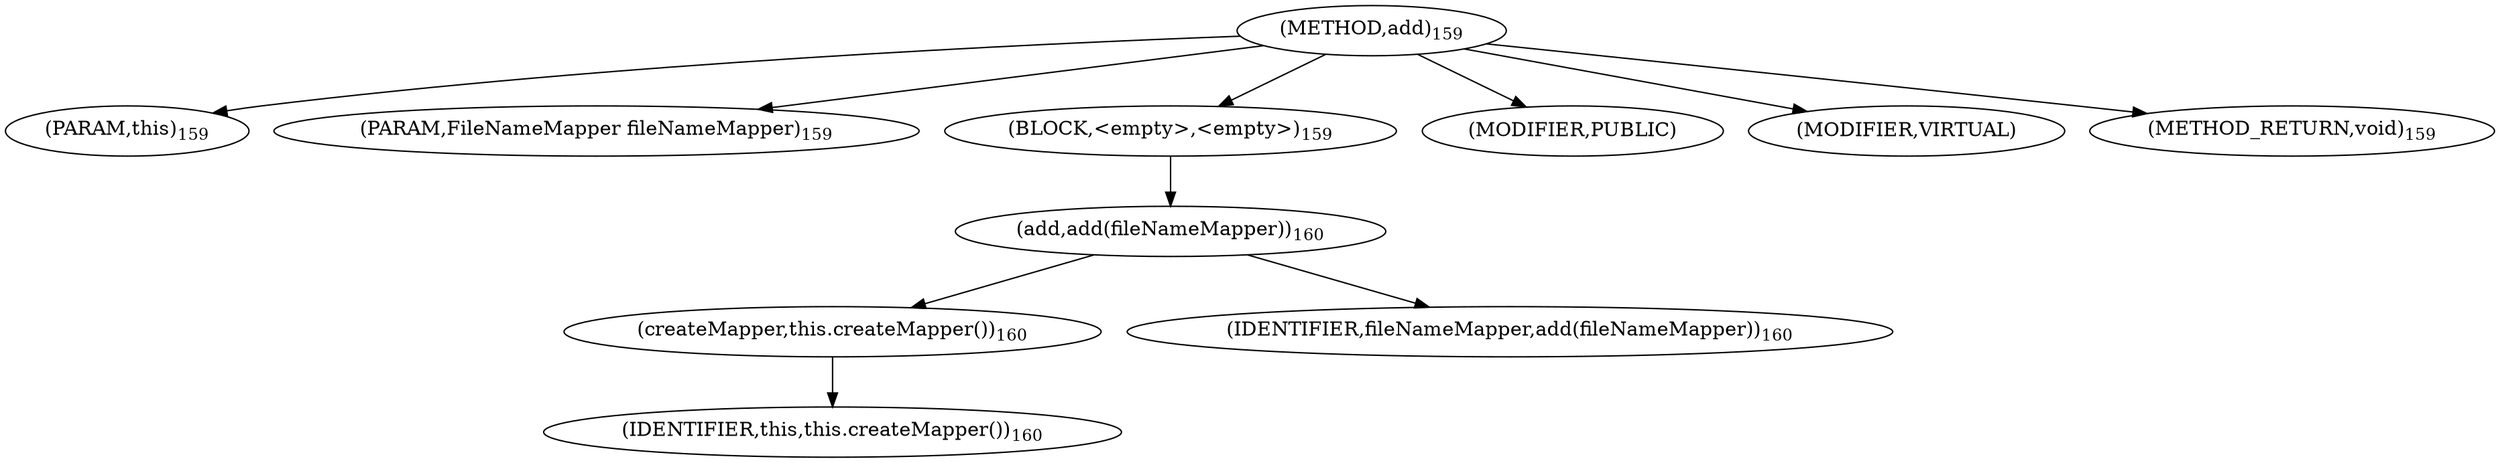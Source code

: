 digraph "add" {  
"270" [label = <(METHOD,add)<SUB>159</SUB>> ]
"17" [label = <(PARAM,this)<SUB>159</SUB>> ]
"271" [label = <(PARAM,FileNameMapper fileNameMapper)<SUB>159</SUB>> ]
"272" [label = <(BLOCK,&lt;empty&gt;,&lt;empty&gt;)<SUB>159</SUB>> ]
"273" [label = <(add,add(fileNameMapper))<SUB>160</SUB>> ]
"274" [label = <(createMapper,this.createMapper())<SUB>160</SUB>> ]
"16" [label = <(IDENTIFIER,this,this.createMapper())<SUB>160</SUB>> ]
"275" [label = <(IDENTIFIER,fileNameMapper,add(fileNameMapper))<SUB>160</SUB>> ]
"276" [label = <(MODIFIER,PUBLIC)> ]
"277" [label = <(MODIFIER,VIRTUAL)> ]
"278" [label = <(METHOD_RETURN,void)<SUB>159</SUB>> ]
  "270" -> "17" 
  "270" -> "271" 
  "270" -> "272" 
  "270" -> "276" 
  "270" -> "277" 
  "270" -> "278" 
  "272" -> "273" 
  "273" -> "274" 
  "273" -> "275" 
  "274" -> "16" 
}
